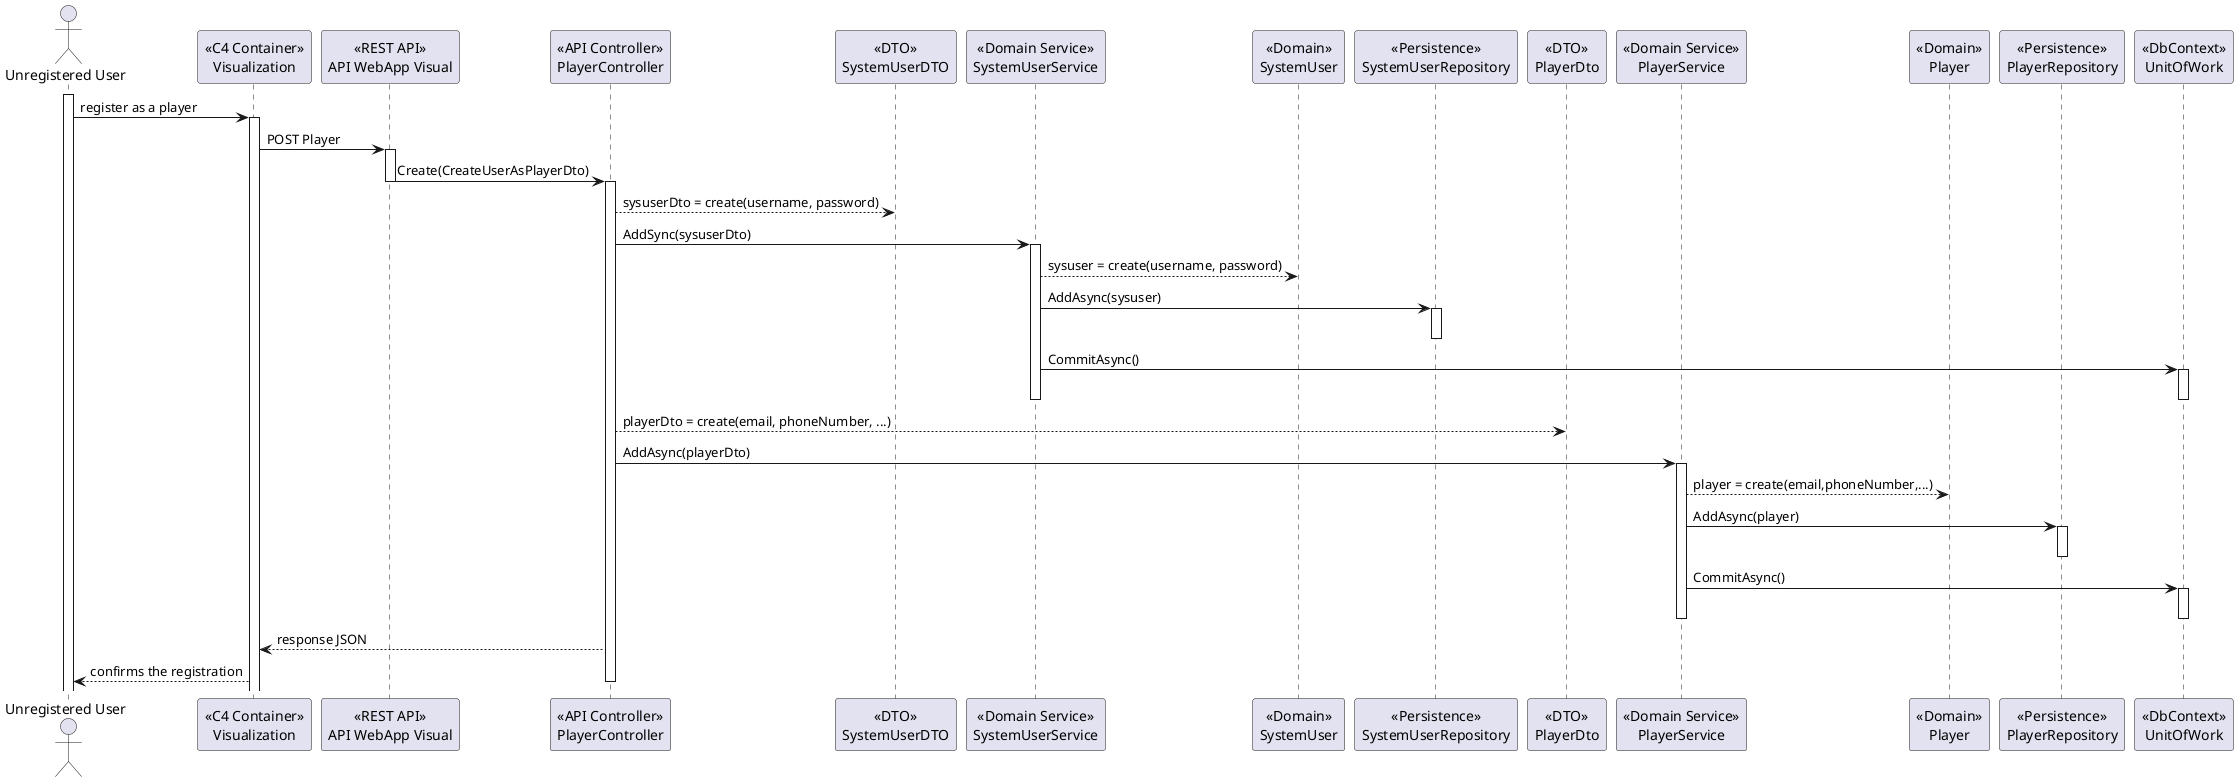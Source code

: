 ﻿@startuml

actor "Unregistered User" as UNU
participant "<<C4 Container>>\nVisualization" as V
participant "<<REST API>>\nAPI WebApp Visual" as API
participant "<<API Controller>>\nPlayerController" as PC
participant "<<DTO>>\nSystemUserDTO" as SUDTO
participant "<<Domain Service>>\nSystemUserService" as SUS
participant "<<Domain>>\nSystemUser" as SU
participant "<<Persistence>>\nSystemUserRepository" as SUR
participant "<<DTO>>\nPlayerDto" as PDTO
participant "<<Domain Service>>\nPlayerService" as PS
participant "<<Domain>>\nPlayer" as P
participant "<<Persistence>>\nPlayerRepository" as PR
participant "<<DbContext>>\nUnitOfWork" as UW

activate UNU

UNU -> V : register as a player 

activate V

V -> API: POST Player

activate API
API -> PC: Create(CreateUserAsPlayerDto)
deactivate API

activate PC

PC --> SUDTO : sysuserDto = create(username, password)
PC -> SUS : AddSync(sysuserDto)

activate SUS 

SUS --> SU : sysuser = create(username, password)
SUS -> SUR : AddAsync(sysuser)

activate SUR
deactivate SUR

SUS -> UW : CommitAsync()

activate UW
deactivate UW

deactivate SUS

PC --> PDTO : playerDto = create(email, phoneNumber, ...)
PC -> PS : AddAsync(playerDto)

activate PS 
PS --> P : player = create(email,phoneNumber,...)
PS -> PR : AddAsync(player)

activate PR 
deactivate PR

PS -> UW : CommitAsync()

activate UW
deactivate UW

deactivate PS

deactivate SUS

PC --> V : response JSON

V --> UNU : confirms the registration

deactivate PC

@enduml